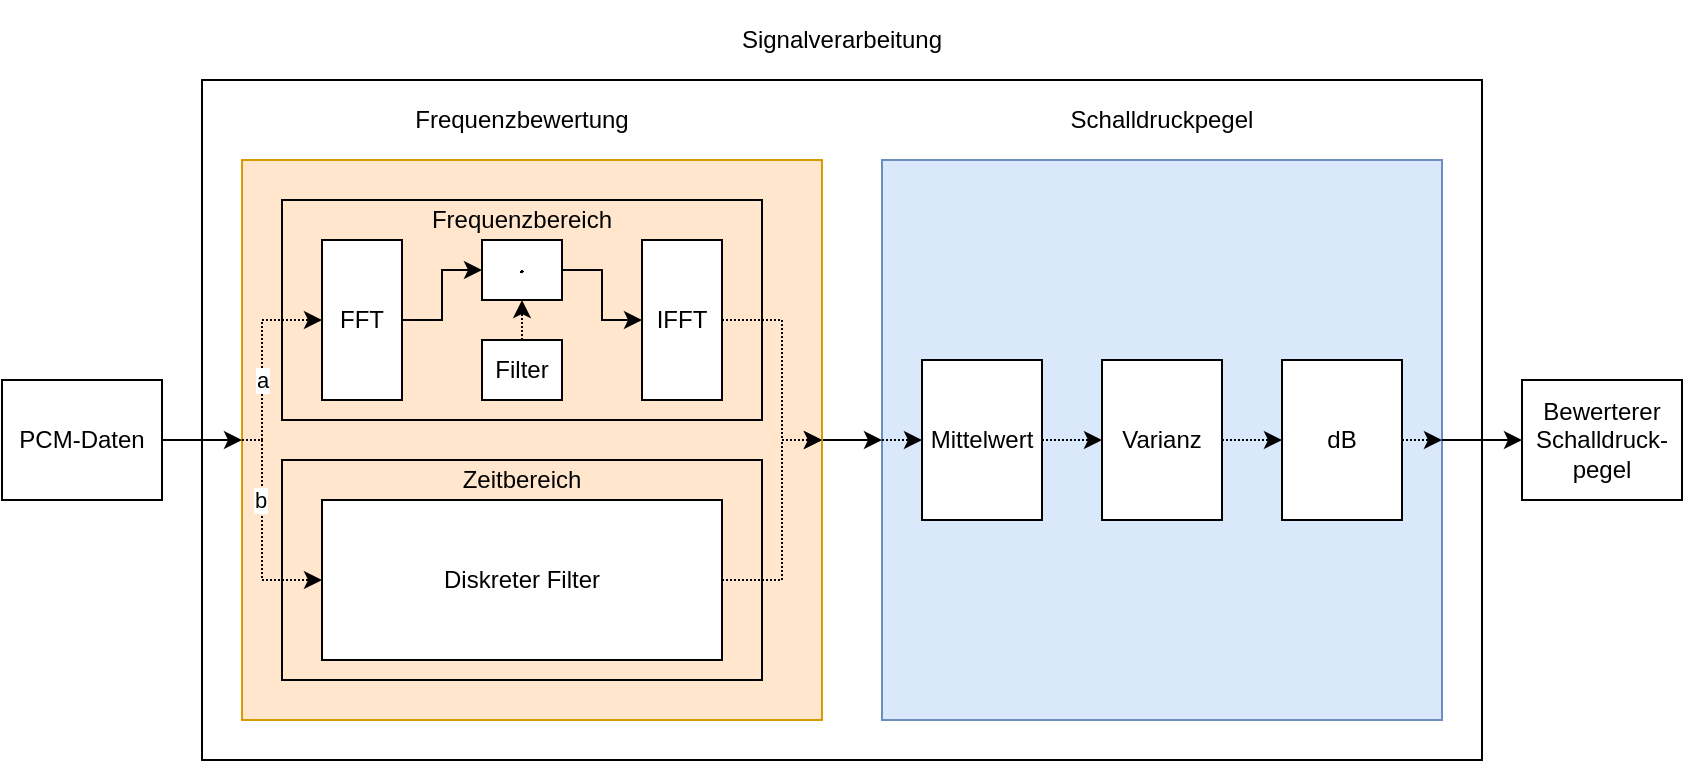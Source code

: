 <mxfile version="18.1.3" type="device"><diagram id="Btu2unlXZKIeVMhKOSkg" name="Seite-1"><mxGraphModel dx="1038" dy="649" grid="1" gridSize="10" guides="1" tooltips="1" connect="1" arrows="1" fold="1" page="1" pageScale="1" pageWidth="827" pageHeight="1169" math="1" shadow="0"><root><mxCell id="0"/><mxCell id="1" parent="0"/><mxCell id="M7DpKwaFfxQWTxvwmVPC-33" value="" style="rounded=0;whiteSpace=wrap;html=1;fillColor=none;" parent="1" vertex="1"><mxGeometry x="100" y="120" width="640" height="340" as="geometry"/></mxCell><mxCell id="M7DpKwaFfxQWTxvwmVPC-23" value="" style="rounded=0;whiteSpace=wrap;html=1;fillColor=#dae8fc;strokeColor=#6c8ebf;" parent="1" vertex="1"><mxGeometry x="440" y="160" width="280" height="280" as="geometry"/></mxCell><mxCell id="M7DpKwaFfxQWTxvwmVPC-44" style="edgeStyle=orthogonalEdgeStyle;rounded=0;orthogonalLoop=1;jettySize=auto;html=1;exitX=1;exitY=0.5;exitDx=0;exitDy=0;entryX=0;entryY=0.5;entryDx=0;entryDy=0;" parent="1" source="M7DpKwaFfxQWTxvwmVPC-23" target="M7DpKwaFfxQWTxvwmVPC-45" edge="1"><mxGeometry relative="1" as="geometry"><mxPoint x="800" y="300.276" as="targetPoint"/></mxGeometry></mxCell><mxCell id="M7DpKwaFfxQWTxvwmVPC-40" style="edgeStyle=orthogonalEdgeStyle;rounded=0;orthogonalLoop=1;jettySize=auto;html=1;exitX=0;exitY=0.5;exitDx=0;exitDy=0;entryX=0;entryY=0.5;entryDx=0;entryDy=0;dashed=1;dashPattern=1 1;" parent="1" source="M7DpKwaFfxQWTxvwmVPC-23" target="M7DpKwaFfxQWTxvwmVPC-37" edge="1"><mxGeometry relative="1" as="geometry"/></mxCell><mxCell id="M7DpKwaFfxQWTxvwmVPC-31" style="edgeStyle=orthogonalEdgeStyle;rounded=0;orthogonalLoop=1;jettySize=auto;html=1;exitX=1;exitY=0.5;exitDx=0;exitDy=0;" parent="1" source="M7DpKwaFfxQWTxvwmVPC-1" edge="1"><mxGeometry relative="1" as="geometry"><mxPoint x="440" y="300" as="targetPoint"/></mxGeometry></mxCell><mxCell id="M7DpKwaFfxQWTxvwmVPC-1" value="" style="rounded=0;whiteSpace=wrap;html=1;fillColor=#ffe6cc;strokeColor=#d79b00;" parent="1" vertex="1"><mxGeometry x="120" y="160" width="290" height="280" as="geometry"/></mxCell><mxCell id="M7DpKwaFfxQWTxvwmVPC-18" style="edgeStyle=orthogonalEdgeStyle;rounded=0;orthogonalLoop=1;jettySize=auto;html=1;exitX=0;exitY=0.5;exitDx=0;exitDy=0;entryX=0;entryY=0.5;entryDx=0;entryDy=0;dashed=1;dashPattern=1 1;" parent="1" source="M7DpKwaFfxQWTxvwmVPC-1" target="M7DpKwaFfxQWTxvwmVPC-11" edge="1"><mxGeometry relative="1" as="geometry"><Array as="points"><mxPoint x="130" y="300"/><mxPoint x="130" y="370"/></Array></mxGeometry></mxCell><mxCell id="M7DpKwaFfxQWTxvwmVPC-36" value="b" style="edgeLabel;html=1;align=center;verticalAlign=middle;resizable=0;points=[];" parent="M7DpKwaFfxQWTxvwmVPC-18" vertex="1" connectable="0"><mxGeometry x="-0.371" y="-1" relative="1" as="geometry"><mxPoint y="5" as="offset"/></mxGeometry></mxCell><mxCell id="M7DpKwaFfxQWTxvwmVPC-10" style="edgeStyle=orthogonalEdgeStyle;rounded=0;orthogonalLoop=1;jettySize=auto;html=1;exitX=0;exitY=0.5;exitDx=0;exitDy=0;entryX=0;entryY=0.5;entryDx=0;entryDy=0;dashed=1;dashPattern=1 1;" parent="1" source="M7DpKwaFfxQWTxvwmVPC-1" target="M7DpKwaFfxQWTxvwmVPC-3" edge="1"><mxGeometry relative="1" as="geometry"><Array as="points"><mxPoint x="130" y="300"/><mxPoint x="130" y="240"/></Array></mxGeometry></mxCell><mxCell id="M7DpKwaFfxQWTxvwmVPC-35" value="a" style="edgeLabel;html=1;align=center;verticalAlign=middle;resizable=0;points=[];" parent="M7DpKwaFfxQWTxvwmVPC-10" vertex="1" connectable="0"><mxGeometry x="-0.054" y="-1" relative="1" as="geometry"><mxPoint x="-1" y="7" as="offset"/></mxGeometry></mxCell><mxCell id="M7DpKwaFfxQWTxvwmVPC-2" value="Frequenzbewertung" style="text;html=1;strokeColor=none;fillColor=none;align=center;verticalAlign=middle;whiteSpace=wrap;rounded=0;" parent="1" vertex="1"><mxGeometry x="120" y="120" width="280" height="40" as="geometry"/></mxCell><mxCell id="M7DpKwaFfxQWTxvwmVPC-6" style="edgeStyle=orthogonalEdgeStyle;rounded=0;orthogonalLoop=1;jettySize=auto;html=1;exitX=1;exitY=0.5;exitDx=0;exitDy=0;entryX=0;entryY=0.5;entryDx=0;entryDy=0;" parent="1" source="M7DpKwaFfxQWTxvwmVPC-3" target="M7DpKwaFfxQWTxvwmVPC-4" edge="1"><mxGeometry relative="1" as="geometry"/></mxCell><mxCell id="M7DpKwaFfxQWTxvwmVPC-3" value="FFT" style="rounded=0;whiteSpace=wrap;html=1;" parent="1" vertex="1"><mxGeometry x="160" y="200" width="40" height="80" as="geometry"/></mxCell><mxCell id="M7DpKwaFfxQWTxvwmVPC-7" style="edgeStyle=orthogonalEdgeStyle;rounded=0;orthogonalLoop=1;jettySize=auto;html=1;exitX=1;exitY=0.5;exitDx=0;exitDy=0;entryX=0;entryY=0.5;entryDx=0;entryDy=0;" parent="1" source="M7DpKwaFfxQWTxvwmVPC-4" target="M7DpKwaFfxQWTxvwmVPC-5" edge="1"><mxGeometry relative="1" as="geometry"/></mxCell><mxCell id="M7DpKwaFfxQWTxvwmVPC-14" value="" style="rounded=0;whiteSpace=wrap;html=1;fillColor=none;" parent="1" vertex="1"><mxGeometry x="140" y="310" width="240" height="110" as="geometry"/></mxCell><mxCell id="M7DpKwaFfxQWTxvwmVPC-12" value="" style="rounded=0;whiteSpace=wrap;html=1;fillColor=none;" parent="1" vertex="1"><mxGeometry x="140" y="180" width="240" height="110" as="geometry"/></mxCell><mxCell id="M7DpKwaFfxQWTxvwmVPC-4" value="$$\cdot$$" style="rounded=0;whiteSpace=wrap;html=1;" parent="1" vertex="1"><mxGeometry x="240" y="200" width="40" height="30" as="geometry"/></mxCell><mxCell id="M7DpKwaFfxQWTxvwmVPC-21" style="edgeStyle=orthogonalEdgeStyle;rounded=0;orthogonalLoop=1;jettySize=auto;html=1;exitX=1;exitY=0.5;exitDx=0;exitDy=0;entryX=1;entryY=0.5;entryDx=0;entryDy=0;dashed=1;dashPattern=1 1;" parent="1" source="M7DpKwaFfxQWTxvwmVPC-5" target="M7DpKwaFfxQWTxvwmVPC-1" edge="1"><mxGeometry relative="1" as="geometry"><Array as="points"><mxPoint x="390" y="240"/><mxPoint x="390" y="300"/></Array></mxGeometry></mxCell><mxCell id="M7DpKwaFfxQWTxvwmVPC-5" value="IFFT" style="rounded=0;whiteSpace=wrap;html=1;" parent="1" vertex="1"><mxGeometry x="320" y="200" width="40" height="80" as="geometry"/></mxCell><mxCell id="M7DpKwaFfxQWTxvwmVPC-9" style="edgeStyle=orthogonalEdgeStyle;rounded=0;orthogonalLoop=1;jettySize=auto;html=1;exitX=1;exitY=0.5;exitDx=0;exitDy=0;entryX=0;entryY=0.5;entryDx=0;entryDy=0;" parent="1" source="M7DpKwaFfxQWTxvwmVPC-8" target="M7DpKwaFfxQWTxvwmVPC-1" edge="1"><mxGeometry relative="1" as="geometry"/></mxCell><mxCell id="M7DpKwaFfxQWTxvwmVPC-8" value="PCM-Daten" style="rounded=0;whiteSpace=wrap;html=1;" parent="1" vertex="1"><mxGeometry y="270" width="80" height="60" as="geometry"/></mxCell><mxCell id="M7DpKwaFfxQWTxvwmVPC-22" style="edgeStyle=orthogonalEdgeStyle;rounded=0;orthogonalLoop=1;jettySize=auto;html=1;exitX=1;exitY=0.5;exitDx=0;exitDy=0;entryX=1;entryY=0.5;entryDx=0;entryDy=0;dashed=1;dashPattern=1 1;" parent="1" source="M7DpKwaFfxQWTxvwmVPC-11" target="M7DpKwaFfxQWTxvwmVPC-1" edge="1"><mxGeometry relative="1" as="geometry"><Array as="points"><mxPoint x="390" y="370"/><mxPoint x="390" y="300"/></Array></mxGeometry></mxCell><mxCell id="M7DpKwaFfxQWTxvwmVPC-11" value="Diskreter Filter" style="rounded=0;whiteSpace=wrap;html=1;" parent="1" vertex="1"><mxGeometry x="160" y="330" width="200" height="80" as="geometry"/></mxCell><mxCell id="M7DpKwaFfxQWTxvwmVPC-13" value="Frequenzbereich" style="text;html=1;strokeColor=none;fillColor=none;align=center;verticalAlign=middle;whiteSpace=wrap;rounded=0;" parent="1" vertex="1"><mxGeometry x="150" y="180" width="220" height="20" as="geometry"/></mxCell><mxCell id="M7DpKwaFfxQWTxvwmVPC-15" value="Zeitbereich" style="text;html=1;strokeColor=none;fillColor=none;align=center;verticalAlign=middle;whiteSpace=wrap;rounded=0;" parent="1" vertex="1"><mxGeometry x="150" y="310" width="220" height="20" as="geometry"/></mxCell><mxCell id="M7DpKwaFfxQWTxvwmVPC-20" style="edgeStyle=orthogonalEdgeStyle;rounded=0;orthogonalLoop=1;jettySize=auto;html=1;exitX=0.5;exitY=0;exitDx=0;exitDy=0;entryX=0.5;entryY=1;entryDx=0;entryDy=0;dashed=1;dashPattern=1 1;" parent="1" source="M7DpKwaFfxQWTxvwmVPC-19" target="M7DpKwaFfxQWTxvwmVPC-4" edge="1"><mxGeometry relative="1" as="geometry"/></mxCell><mxCell id="M7DpKwaFfxQWTxvwmVPC-19" value="Filter" style="rounded=0;whiteSpace=wrap;html=1;" parent="1" vertex="1"><mxGeometry x="240" y="250" width="40" height="30" as="geometry"/></mxCell><mxCell id="M7DpKwaFfxQWTxvwmVPC-24" value="Schalldruckpegel" style="text;html=1;strokeColor=none;fillColor=none;align=center;verticalAlign=middle;whiteSpace=wrap;rounded=0;" parent="1" vertex="1"><mxGeometry x="440" y="120" width="280" height="40" as="geometry"/></mxCell><mxCell id="M7DpKwaFfxQWTxvwmVPC-42" style="edgeStyle=orthogonalEdgeStyle;rounded=0;orthogonalLoop=1;jettySize=auto;html=1;exitX=1;exitY=0.5;exitDx=0;exitDy=0;entryX=0;entryY=0.5;entryDx=0;entryDy=0;dashed=1;dashPattern=1 1;" parent="1" source="M7DpKwaFfxQWTxvwmVPC-25" target="M7DpKwaFfxQWTxvwmVPC-39" edge="1"><mxGeometry relative="1" as="geometry"/></mxCell><mxCell id="M7DpKwaFfxQWTxvwmVPC-25" value="Varianz" style="rounded=0;whiteSpace=wrap;html=1;" parent="1" vertex="1"><mxGeometry x="550" y="260" width="60" height="80" as="geometry"/></mxCell><mxCell id="M7DpKwaFfxQWTxvwmVPC-34" value="Signalverarbeitung" style="text;html=1;strokeColor=none;fillColor=none;align=center;verticalAlign=middle;whiteSpace=wrap;rounded=0;" parent="1" vertex="1"><mxGeometry x="100" y="80" width="640" height="40" as="geometry"/></mxCell><mxCell id="M7DpKwaFfxQWTxvwmVPC-41" style="edgeStyle=orthogonalEdgeStyle;rounded=0;orthogonalLoop=1;jettySize=auto;html=1;exitX=1;exitY=0.5;exitDx=0;exitDy=0;entryX=0;entryY=0.5;entryDx=0;entryDy=0;dashed=1;dashPattern=1 1;" parent="1" source="M7DpKwaFfxQWTxvwmVPC-37" target="M7DpKwaFfxQWTxvwmVPC-25" edge="1"><mxGeometry relative="1" as="geometry"/></mxCell><mxCell id="M7DpKwaFfxQWTxvwmVPC-37" value="Mittelwert" style="rounded=0;whiteSpace=wrap;html=1;" parent="1" vertex="1"><mxGeometry x="460" y="260" width="60" height="80" as="geometry"/></mxCell><mxCell id="M7DpKwaFfxQWTxvwmVPC-43" style="edgeStyle=orthogonalEdgeStyle;rounded=0;orthogonalLoop=1;jettySize=auto;html=1;exitX=1;exitY=0.5;exitDx=0;exitDy=0;entryX=1;entryY=0.5;entryDx=0;entryDy=0;dashed=1;dashPattern=1 1;" parent="1" source="M7DpKwaFfxQWTxvwmVPC-39" target="M7DpKwaFfxQWTxvwmVPC-23" edge="1"><mxGeometry relative="1" as="geometry"/></mxCell><mxCell id="M7DpKwaFfxQWTxvwmVPC-39" value="dB" style="rounded=0;whiteSpace=wrap;html=1;" parent="1" vertex="1"><mxGeometry x="640" y="260" width="60" height="80" as="geometry"/></mxCell><mxCell id="M7DpKwaFfxQWTxvwmVPC-45" value="Bewerterer Schalldruck-pegel" style="rounded=0;whiteSpace=wrap;html=1;" parent="1" vertex="1"><mxGeometry x="760" y="270" width="80" height="60" as="geometry"/></mxCell></root></mxGraphModel></diagram></mxfile>